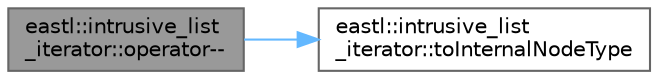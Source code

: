 digraph "eastl::intrusive_list_iterator::operator--"
{
 // LATEX_PDF_SIZE
  bgcolor="transparent";
  edge [fontname=Helvetica,fontsize=10,labelfontname=Helvetica,labelfontsize=10];
  node [fontname=Helvetica,fontsize=10,shape=box,height=0.2,width=0.4];
  rankdir="LR";
  Node1 [id="Node000001",label="eastl::intrusive_list\l_iterator::operator--",height=0.2,width=0.4,color="gray40", fillcolor="grey60", style="filled", fontcolor="black",tooltip=" "];
  Node1 -> Node2 [id="edge2_Node000001_Node000002",color="steelblue1",style="solid",tooltip=" "];
  Node2 [id="Node000002",label="eastl::intrusive_list\l_iterator::toInternalNodeType",height=0.2,width=0.4,color="grey40", fillcolor="white", style="filled",URL="$classeastl_1_1intrusive__list__iterator.html#ab8d954347ffbe0d01f30b0a3d690ff58",tooltip=" "];
}
